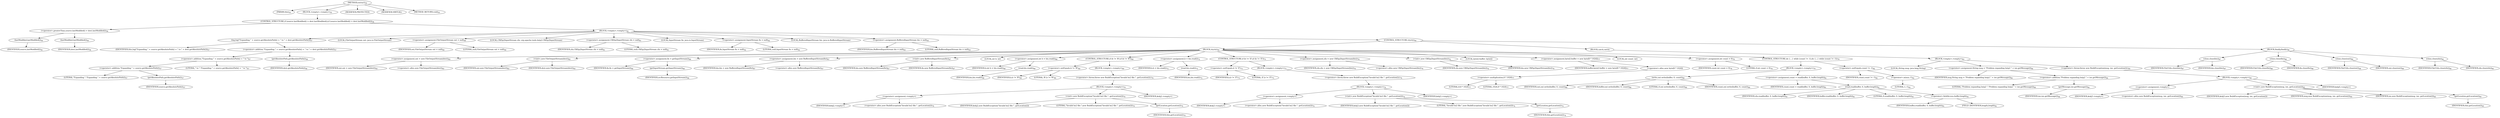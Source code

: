 digraph "extract" {  
"35" [label = <(METHOD,extract)<SUB>55</SUB>> ]
"4" [label = <(PARAM,this)<SUB>55</SUB>> ]
"36" [label = <(BLOCK,&lt;empty&gt;,&lt;empty&gt;)<SUB>55</SUB>> ]
"37" [label = <(CONTROL_STRUCTURE,if (source.lastModified() &gt; dest.lastModified()),if (source.lastModified() &gt; dest.lastModified()))<SUB>56</SUB>> ]
"38" [label = <(&lt;operator&gt;.greaterThan,source.lastModified() &gt; dest.lastModified())<SUB>56</SUB>> ]
"39" [label = <(lastModified,lastModified())<SUB>56</SUB>> ]
"40" [label = <(IDENTIFIER,source,lastModified())<SUB>56</SUB>> ]
"41" [label = <(lastModified,lastModified())<SUB>56</SUB>> ]
"42" [label = <(IDENTIFIER,dest,lastModified())<SUB>56</SUB>> ]
"43" [label = <(BLOCK,&lt;empty&gt;,&lt;empty&gt;)<SUB>56</SUB>> ]
"44" [label = <(log,log(&quot;Expanding &quot; + source.getAbsolutePath() + &quot; to &quot; + dest.getAbsolutePath()))<SUB>57</SUB>> ]
"3" [label = <(IDENTIFIER,this,log(&quot;Expanding &quot; + source.getAbsolutePath() + &quot; to &quot; + dest.getAbsolutePath()))<SUB>57</SUB>> ]
"45" [label = <(&lt;operator&gt;.addition,&quot;Expanding &quot; + source.getAbsolutePath() + &quot; to &quot; + dest.getAbsolutePath())<SUB>57</SUB>> ]
"46" [label = <(&lt;operator&gt;.addition,&quot;Expanding &quot; + source.getAbsolutePath() + &quot; to &quot;)<SUB>57</SUB>> ]
"47" [label = <(&lt;operator&gt;.addition,&quot;Expanding &quot; + source.getAbsolutePath())<SUB>57</SUB>> ]
"48" [label = <(LITERAL,&quot;Expanding &quot;,&quot;Expanding &quot; + source.getAbsolutePath())<SUB>57</SUB>> ]
"49" [label = <(getAbsolutePath,getAbsolutePath())<SUB>57</SUB>> ]
"50" [label = <(IDENTIFIER,source,getAbsolutePath())<SUB>57</SUB>> ]
"51" [label = <(LITERAL,&quot; to &quot;,&quot;Expanding &quot; + source.getAbsolutePath() + &quot; to &quot;)<SUB>57</SUB>> ]
"52" [label = <(getAbsolutePath,getAbsolutePath())<SUB>58</SUB>> ]
"53" [label = <(IDENTIFIER,dest,getAbsolutePath())<SUB>58</SUB>> ]
"6" [label = <(LOCAL,FileOutputStream out: java.io.FileOutputStream)> ]
"54" [label = <(&lt;operator&gt;.assignment,FileOutputStream out = null)<SUB>60</SUB>> ]
"55" [label = <(IDENTIFIER,out,FileOutputStream out = null)<SUB>60</SUB>> ]
"56" [label = <(LITERAL,null,FileOutputStream out = null)<SUB>60</SUB>> ]
"12" [label = <(LOCAL,CBZip2InputStream zIn: org.apache.tools.bzip2.CBZip2InputStream)> ]
"57" [label = <(&lt;operator&gt;.assignment,CBZip2InputStream zIn = null)<SUB>61</SUB>> ]
"58" [label = <(IDENTIFIER,zIn,CBZip2InputStream zIn = null)<SUB>61</SUB>> ]
"59" [label = <(LITERAL,null,CBZip2InputStream zIn = null)<SUB>61</SUB>> ]
"60" [label = <(LOCAL,InputStream fis: java.io.InputStream)> ]
"61" [label = <(&lt;operator&gt;.assignment,InputStream fis = null)<SUB>62</SUB>> ]
"62" [label = <(IDENTIFIER,fis,InputStream fis = null)<SUB>62</SUB>> ]
"63" [label = <(LITERAL,null,InputStream fis = null)<SUB>62</SUB>> ]
"8" [label = <(LOCAL,BufferedInputStream bis: java.io.BufferedInputStream)> ]
"64" [label = <(&lt;operator&gt;.assignment,BufferedInputStream bis = null)<SUB>63</SUB>> ]
"65" [label = <(IDENTIFIER,bis,BufferedInputStream bis = null)<SUB>63</SUB>> ]
"66" [label = <(LITERAL,null,BufferedInputStream bis = null)<SUB>63</SUB>> ]
"67" [label = <(CONTROL_STRUCTURE,try,try)<SUB>64</SUB>> ]
"68" [label = <(BLOCK,try,try)<SUB>64</SUB>> ]
"69" [label = <(&lt;operator&gt;.assignment,out = new FileOutputStream(dest))<SUB>65</SUB>> ]
"70" [label = <(IDENTIFIER,out,out = new FileOutputStream(dest))<SUB>65</SUB>> ]
"71" [label = <(&lt;operator&gt;.alloc,new FileOutputStream(dest))<SUB>65</SUB>> ]
"72" [label = <(&lt;init&gt;,new FileOutputStream(dest))<SUB>65</SUB>> ]
"5" [label = <(IDENTIFIER,out,new FileOutputStream(dest))<SUB>65</SUB>> ]
"73" [label = <(IDENTIFIER,dest,new FileOutputStream(dest))<SUB>65</SUB>> ]
"74" [label = <(&lt;operator&gt;.assignment,fis = getInputStream())<SUB>66</SUB>> ]
"75" [label = <(IDENTIFIER,fis,fis = getInputStream())<SUB>66</SUB>> ]
"76" [label = <(getInputStream,getInputStream())<SUB>66</SUB>> ]
"77" [label = <(IDENTIFIER,srcResource,getInputStream())<SUB>66</SUB>> ]
"78" [label = <(&lt;operator&gt;.assignment,bis = new BufferedInputStream(fis))<SUB>67</SUB>> ]
"79" [label = <(IDENTIFIER,bis,bis = new BufferedInputStream(fis))<SUB>67</SUB>> ]
"80" [label = <(&lt;operator&gt;.alloc,new BufferedInputStream(fis))<SUB>67</SUB>> ]
"81" [label = <(&lt;init&gt;,new BufferedInputStream(fis))<SUB>67</SUB>> ]
"7" [label = <(IDENTIFIER,bis,new BufferedInputStream(fis))<SUB>67</SUB>> ]
"82" [label = <(IDENTIFIER,fis,new BufferedInputStream(fis))<SUB>67</SUB>> ]
"83" [label = <(LOCAL,int b: int)> ]
"84" [label = <(&lt;operator&gt;.assignment,int b = bis.read())<SUB>68</SUB>> ]
"85" [label = <(IDENTIFIER,b,int b = bis.read())<SUB>68</SUB>> ]
"86" [label = <(read,bis.read())<SUB>68</SUB>> ]
"87" [label = <(IDENTIFIER,bis,bis.read())<SUB>68</SUB>> ]
"88" [label = <(CONTROL_STRUCTURE,if (b != 'B'),if (b != 'B'))<SUB>69</SUB>> ]
"89" [label = <(&lt;operator&gt;.notEquals,b != 'B')<SUB>69</SUB>> ]
"90" [label = <(IDENTIFIER,b,b != 'B')<SUB>69</SUB>> ]
"91" [label = <(LITERAL,'B',b != 'B')<SUB>69</SUB>> ]
"92" [label = <(BLOCK,&lt;empty&gt;,&lt;empty&gt;)<SUB>69</SUB>> ]
"93" [label = <(&lt;operator&gt;.throw,throw new BuildException(&quot;Invalid bz2 file.&quot;, getLocation());)<SUB>70</SUB>> ]
"94" [label = <(BLOCK,&lt;empty&gt;,&lt;empty&gt;)<SUB>70</SUB>> ]
"95" [label = <(&lt;operator&gt;.assignment,&lt;empty&gt;)> ]
"96" [label = <(IDENTIFIER,$obj2,&lt;empty&gt;)> ]
"97" [label = <(&lt;operator&gt;.alloc,new BuildException(&quot;Invalid bz2 file.&quot;, getLocation()))<SUB>70</SUB>> ]
"98" [label = <(&lt;init&gt;,new BuildException(&quot;Invalid bz2 file.&quot;, getLocation()))<SUB>70</SUB>> ]
"99" [label = <(IDENTIFIER,$obj2,new BuildException(&quot;Invalid bz2 file.&quot;, getLocation()))> ]
"100" [label = <(LITERAL,&quot;Invalid bz2 file.&quot;,new BuildException(&quot;Invalid bz2 file.&quot;, getLocation()))<SUB>70</SUB>> ]
"101" [label = <(getLocation,getLocation())<SUB>70</SUB>> ]
"9" [label = <(IDENTIFIER,this,getLocation())<SUB>70</SUB>> ]
"102" [label = <(IDENTIFIER,$obj2,&lt;empty&gt;)> ]
"103" [label = <(&lt;operator&gt;.assignment,b = bis.read())<SUB>72</SUB>> ]
"104" [label = <(IDENTIFIER,b,b = bis.read())<SUB>72</SUB>> ]
"105" [label = <(read,bis.read())<SUB>72</SUB>> ]
"106" [label = <(IDENTIFIER,bis,bis.read())<SUB>72</SUB>> ]
"107" [label = <(CONTROL_STRUCTURE,if (b != 'Z'),if (b != 'Z'))<SUB>73</SUB>> ]
"108" [label = <(&lt;operator&gt;.notEquals,b != 'Z')<SUB>73</SUB>> ]
"109" [label = <(IDENTIFIER,b,b != 'Z')<SUB>73</SUB>> ]
"110" [label = <(LITERAL,'Z',b != 'Z')<SUB>73</SUB>> ]
"111" [label = <(BLOCK,&lt;empty&gt;,&lt;empty&gt;)<SUB>73</SUB>> ]
"112" [label = <(&lt;operator&gt;.throw,throw new BuildException(&quot;Invalid bz2 file.&quot;, getLocation());)<SUB>74</SUB>> ]
"113" [label = <(BLOCK,&lt;empty&gt;,&lt;empty&gt;)<SUB>74</SUB>> ]
"114" [label = <(&lt;operator&gt;.assignment,&lt;empty&gt;)> ]
"115" [label = <(IDENTIFIER,$obj3,&lt;empty&gt;)> ]
"116" [label = <(&lt;operator&gt;.alloc,new BuildException(&quot;Invalid bz2 file.&quot;, getLocation()))<SUB>74</SUB>> ]
"117" [label = <(&lt;init&gt;,new BuildException(&quot;Invalid bz2 file.&quot;, getLocation()))<SUB>74</SUB>> ]
"118" [label = <(IDENTIFIER,$obj3,new BuildException(&quot;Invalid bz2 file.&quot;, getLocation()))> ]
"119" [label = <(LITERAL,&quot;Invalid bz2 file.&quot;,new BuildException(&quot;Invalid bz2 file.&quot;, getLocation()))<SUB>74</SUB>> ]
"120" [label = <(getLocation,getLocation())<SUB>74</SUB>> ]
"10" [label = <(IDENTIFIER,this,getLocation())<SUB>74</SUB>> ]
"121" [label = <(IDENTIFIER,$obj3,&lt;empty&gt;)> ]
"122" [label = <(&lt;operator&gt;.assignment,zIn = new CBZip2InputStream(bis))<SUB>76</SUB>> ]
"123" [label = <(IDENTIFIER,zIn,zIn = new CBZip2InputStream(bis))<SUB>76</SUB>> ]
"124" [label = <(&lt;operator&gt;.alloc,new CBZip2InputStream(bis))<SUB>76</SUB>> ]
"125" [label = <(&lt;init&gt;,new CBZip2InputStream(bis))<SUB>76</SUB>> ]
"11" [label = <(IDENTIFIER,zIn,new CBZip2InputStream(bis))<SUB>76</SUB>> ]
"126" [label = <(IDENTIFIER,bis,new CBZip2InputStream(bis))<SUB>76</SUB>> ]
"127" [label = <(LOCAL,byte[] buffer: byte[])> ]
"128" [label = <(&lt;operator&gt;.assignment,byte[] buffer = new byte[8 * 1024])<SUB>77</SUB>> ]
"129" [label = <(IDENTIFIER,buffer,byte[] buffer = new byte[8 * 1024])<SUB>77</SUB>> ]
"130" [label = <(&lt;operator&gt;.alloc,new byte[8 * 1024])> ]
"131" [label = <(&lt;operator&gt;.multiplication,8 * 1024)<SUB>77</SUB>> ]
"132" [label = <(LITERAL,8,8 * 1024)<SUB>77</SUB>> ]
"133" [label = <(LITERAL,1024,8 * 1024)<SUB>77</SUB>> ]
"134" [label = <(LOCAL,int count: int)> ]
"135" [label = <(&lt;operator&gt;.assignment,int count = 0)<SUB>78</SUB>> ]
"136" [label = <(IDENTIFIER,count,int count = 0)<SUB>78</SUB>> ]
"137" [label = <(LITERAL,0,int count = 0)<SUB>78</SUB>> ]
"138" [label = <(CONTROL_STRUCTURE,do {...} while (count != -1),do {...} while (count != -1))<SUB>79</SUB>> ]
"139" [label = <(BLOCK,&lt;empty&gt;,&lt;empty&gt;)<SUB>79</SUB>> ]
"140" [label = <(write,out.write(buffer, 0, count))<SUB>80</SUB>> ]
"141" [label = <(IDENTIFIER,out,out.write(buffer, 0, count))<SUB>80</SUB>> ]
"142" [label = <(IDENTIFIER,buffer,out.write(buffer, 0, count))<SUB>80</SUB>> ]
"143" [label = <(LITERAL,0,out.write(buffer, 0, count))<SUB>80</SUB>> ]
"144" [label = <(IDENTIFIER,count,out.write(buffer, 0, count))<SUB>80</SUB>> ]
"145" [label = <(&lt;operator&gt;.assignment,count = read(buffer, 0, buffer.length))<SUB>81</SUB>> ]
"146" [label = <(IDENTIFIER,count,count = read(buffer, 0, buffer.length))<SUB>81</SUB>> ]
"147" [label = <(read,read(buffer, 0, buffer.length))<SUB>81</SUB>> ]
"148" [label = <(IDENTIFIER,zIn,read(buffer, 0, buffer.length))<SUB>81</SUB>> ]
"149" [label = <(IDENTIFIER,buffer,read(buffer, 0, buffer.length))<SUB>81</SUB>> ]
"150" [label = <(LITERAL,0,read(buffer, 0, buffer.length))<SUB>81</SUB>> ]
"151" [label = <(&lt;operator&gt;.fieldAccess,buffer.length)<SUB>81</SUB>> ]
"152" [label = <(IDENTIFIER,buffer,read(buffer, 0, buffer.length))<SUB>81</SUB>> ]
"153" [label = <(FIELD_IDENTIFIER,length,length)<SUB>81</SUB>> ]
"154" [label = <(&lt;operator&gt;.notEquals,count != -1)<SUB>82</SUB>> ]
"155" [label = <(IDENTIFIER,count,count != -1)<SUB>82</SUB>> ]
"156" [label = <(&lt;operator&gt;.minus,-1)<SUB>82</SUB>> ]
"157" [label = <(LITERAL,1,-1)<SUB>82</SUB>> ]
"158" [label = <(BLOCK,catch,catch)> ]
"159" [label = <(BLOCK,&lt;empty&gt;,&lt;empty&gt;)<SUB>83</SUB>> ]
"160" [label = <(LOCAL,String msg: java.lang.String)> ]
"161" [label = <(&lt;operator&gt;.assignment,String msg = &quot;Problem expanding bzip2 &quot; + ioe.getMessage())<SUB>84</SUB>> ]
"162" [label = <(IDENTIFIER,msg,String msg = &quot;Problem expanding bzip2 &quot; + ioe.getMessage())<SUB>84</SUB>> ]
"163" [label = <(&lt;operator&gt;.addition,&quot;Problem expanding bzip2 &quot; + ioe.getMessage())<SUB>84</SUB>> ]
"164" [label = <(LITERAL,&quot;Problem expanding bzip2 &quot;,&quot;Problem expanding bzip2 &quot; + ioe.getMessage())<SUB>84</SUB>> ]
"165" [label = <(getMessage,ioe.getMessage())<SUB>84</SUB>> ]
"166" [label = <(IDENTIFIER,ioe,ioe.getMessage())<SUB>84</SUB>> ]
"167" [label = <(&lt;operator&gt;.throw,throw new BuildException(msg, ioe, getLocation());)<SUB>85</SUB>> ]
"168" [label = <(BLOCK,&lt;empty&gt;,&lt;empty&gt;)<SUB>85</SUB>> ]
"169" [label = <(&lt;operator&gt;.assignment,&lt;empty&gt;)> ]
"170" [label = <(IDENTIFIER,$obj5,&lt;empty&gt;)> ]
"171" [label = <(&lt;operator&gt;.alloc,new BuildException(msg, ioe, getLocation()))<SUB>85</SUB>> ]
"172" [label = <(&lt;init&gt;,new BuildException(msg, ioe, getLocation()))<SUB>85</SUB>> ]
"173" [label = <(IDENTIFIER,$obj5,new BuildException(msg, ioe, getLocation()))> ]
"174" [label = <(IDENTIFIER,msg,new BuildException(msg, ioe, getLocation()))<SUB>85</SUB>> ]
"175" [label = <(IDENTIFIER,ioe,new BuildException(msg, ioe, getLocation()))<SUB>85</SUB>> ]
"176" [label = <(getLocation,getLocation())<SUB>85</SUB>> ]
"13" [label = <(IDENTIFIER,this,getLocation())<SUB>85</SUB>> ]
"177" [label = <(IDENTIFIER,$obj5,&lt;empty&gt;)> ]
"178" [label = <(BLOCK,finally,finally)<SUB>86</SUB>> ]
"179" [label = <(close,close(bis))<SUB>87</SUB>> ]
"180" [label = <(IDENTIFIER,FileUtils,close(bis))<SUB>87</SUB>> ]
"181" [label = <(IDENTIFIER,bis,close(bis))<SUB>87</SUB>> ]
"182" [label = <(close,close(fis))<SUB>88</SUB>> ]
"183" [label = <(IDENTIFIER,FileUtils,close(fis))<SUB>88</SUB>> ]
"184" [label = <(IDENTIFIER,fis,close(fis))<SUB>88</SUB>> ]
"185" [label = <(close,close(out))<SUB>89</SUB>> ]
"186" [label = <(IDENTIFIER,FileUtils,close(out))<SUB>89</SUB>> ]
"187" [label = <(IDENTIFIER,out,close(out))<SUB>89</SUB>> ]
"188" [label = <(close,close(zIn))<SUB>90</SUB>> ]
"189" [label = <(IDENTIFIER,FileUtils,close(zIn))<SUB>90</SUB>> ]
"190" [label = <(IDENTIFIER,zIn,close(zIn))<SUB>90</SUB>> ]
"191" [label = <(MODIFIER,PROTECTED)> ]
"192" [label = <(MODIFIER,VIRTUAL)> ]
"193" [label = <(METHOD_RETURN,void)<SUB>55</SUB>> ]
  "35" -> "4" 
  "35" -> "36" 
  "35" -> "191" 
  "35" -> "192" 
  "35" -> "193" 
  "36" -> "37" 
  "37" -> "38" 
  "37" -> "43" 
  "38" -> "39" 
  "38" -> "41" 
  "39" -> "40" 
  "41" -> "42" 
  "43" -> "44" 
  "43" -> "6" 
  "43" -> "54" 
  "43" -> "12" 
  "43" -> "57" 
  "43" -> "60" 
  "43" -> "61" 
  "43" -> "8" 
  "43" -> "64" 
  "43" -> "67" 
  "44" -> "3" 
  "44" -> "45" 
  "45" -> "46" 
  "45" -> "52" 
  "46" -> "47" 
  "46" -> "51" 
  "47" -> "48" 
  "47" -> "49" 
  "49" -> "50" 
  "52" -> "53" 
  "54" -> "55" 
  "54" -> "56" 
  "57" -> "58" 
  "57" -> "59" 
  "61" -> "62" 
  "61" -> "63" 
  "64" -> "65" 
  "64" -> "66" 
  "67" -> "68" 
  "67" -> "158" 
  "67" -> "178" 
  "68" -> "69" 
  "68" -> "72" 
  "68" -> "74" 
  "68" -> "78" 
  "68" -> "81" 
  "68" -> "83" 
  "68" -> "84" 
  "68" -> "88" 
  "68" -> "103" 
  "68" -> "107" 
  "68" -> "122" 
  "68" -> "125" 
  "68" -> "127" 
  "68" -> "128" 
  "68" -> "134" 
  "68" -> "135" 
  "68" -> "138" 
  "69" -> "70" 
  "69" -> "71" 
  "72" -> "5" 
  "72" -> "73" 
  "74" -> "75" 
  "74" -> "76" 
  "76" -> "77" 
  "78" -> "79" 
  "78" -> "80" 
  "81" -> "7" 
  "81" -> "82" 
  "84" -> "85" 
  "84" -> "86" 
  "86" -> "87" 
  "88" -> "89" 
  "88" -> "92" 
  "89" -> "90" 
  "89" -> "91" 
  "92" -> "93" 
  "93" -> "94" 
  "94" -> "95" 
  "94" -> "98" 
  "94" -> "102" 
  "95" -> "96" 
  "95" -> "97" 
  "98" -> "99" 
  "98" -> "100" 
  "98" -> "101" 
  "101" -> "9" 
  "103" -> "104" 
  "103" -> "105" 
  "105" -> "106" 
  "107" -> "108" 
  "107" -> "111" 
  "108" -> "109" 
  "108" -> "110" 
  "111" -> "112" 
  "112" -> "113" 
  "113" -> "114" 
  "113" -> "117" 
  "113" -> "121" 
  "114" -> "115" 
  "114" -> "116" 
  "117" -> "118" 
  "117" -> "119" 
  "117" -> "120" 
  "120" -> "10" 
  "122" -> "123" 
  "122" -> "124" 
  "125" -> "11" 
  "125" -> "126" 
  "128" -> "129" 
  "128" -> "130" 
  "130" -> "131" 
  "131" -> "132" 
  "131" -> "133" 
  "135" -> "136" 
  "135" -> "137" 
  "138" -> "139" 
  "138" -> "154" 
  "139" -> "140" 
  "139" -> "145" 
  "140" -> "141" 
  "140" -> "142" 
  "140" -> "143" 
  "140" -> "144" 
  "145" -> "146" 
  "145" -> "147" 
  "147" -> "148" 
  "147" -> "149" 
  "147" -> "150" 
  "147" -> "151" 
  "151" -> "152" 
  "151" -> "153" 
  "154" -> "155" 
  "154" -> "156" 
  "156" -> "157" 
  "158" -> "159" 
  "159" -> "160" 
  "159" -> "161" 
  "159" -> "167" 
  "161" -> "162" 
  "161" -> "163" 
  "163" -> "164" 
  "163" -> "165" 
  "165" -> "166" 
  "167" -> "168" 
  "168" -> "169" 
  "168" -> "172" 
  "168" -> "177" 
  "169" -> "170" 
  "169" -> "171" 
  "172" -> "173" 
  "172" -> "174" 
  "172" -> "175" 
  "172" -> "176" 
  "176" -> "13" 
  "178" -> "179" 
  "178" -> "182" 
  "178" -> "185" 
  "178" -> "188" 
  "179" -> "180" 
  "179" -> "181" 
  "182" -> "183" 
  "182" -> "184" 
  "185" -> "186" 
  "185" -> "187" 
  "188" -> "189" 
  "188" -> "190" 
}
